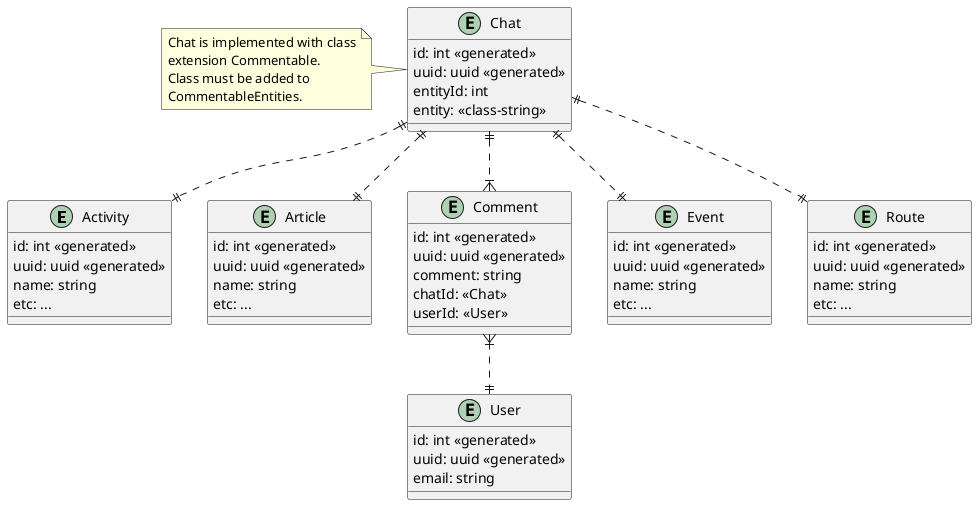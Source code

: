 @startuml

entity Activity {
    id: int <<generated>>
    uuid: uuid <<generated>>
    name: string
    etc: ...
}

entity Article {
    id: int <<generated>>
    uuid: uuid <<generated>>
    name: string
    etc: ...
}

entity Chat {
    id: int <<generated>>
    uuid: uuid <<generated>>
    entityId: int
    entity: <<class-string>>
}

entity Comment {
    id: int <<generated>>
    uuid: uuid <<generated>>
    comment: string
    chatId: <<Chat>>
    userId: <<User>>
}

entity Event {
    id: int <<generated>>
    uuid: uuid <<generated>>
    name: string
    etc: ...
}

entity Route {
    id: int <<generated>>
    uuid: uuid <<generated>>
    name: string
    etc: ...
}

entity User {
    id: int <<generated>>
    uuid: uuid <<generated>>
    email: string
}

note left of Chat
  Chat is implemented with class
  extension Commentable.
  Class must be added to
  CommentableEntities.
end note

Chat ||..|{ Comment
Chat ||..|| Activity
Chat ||..|| Article
Chat ||..|| Event
Chat ||..|| Route
Comment }|..|| User
@enduml
